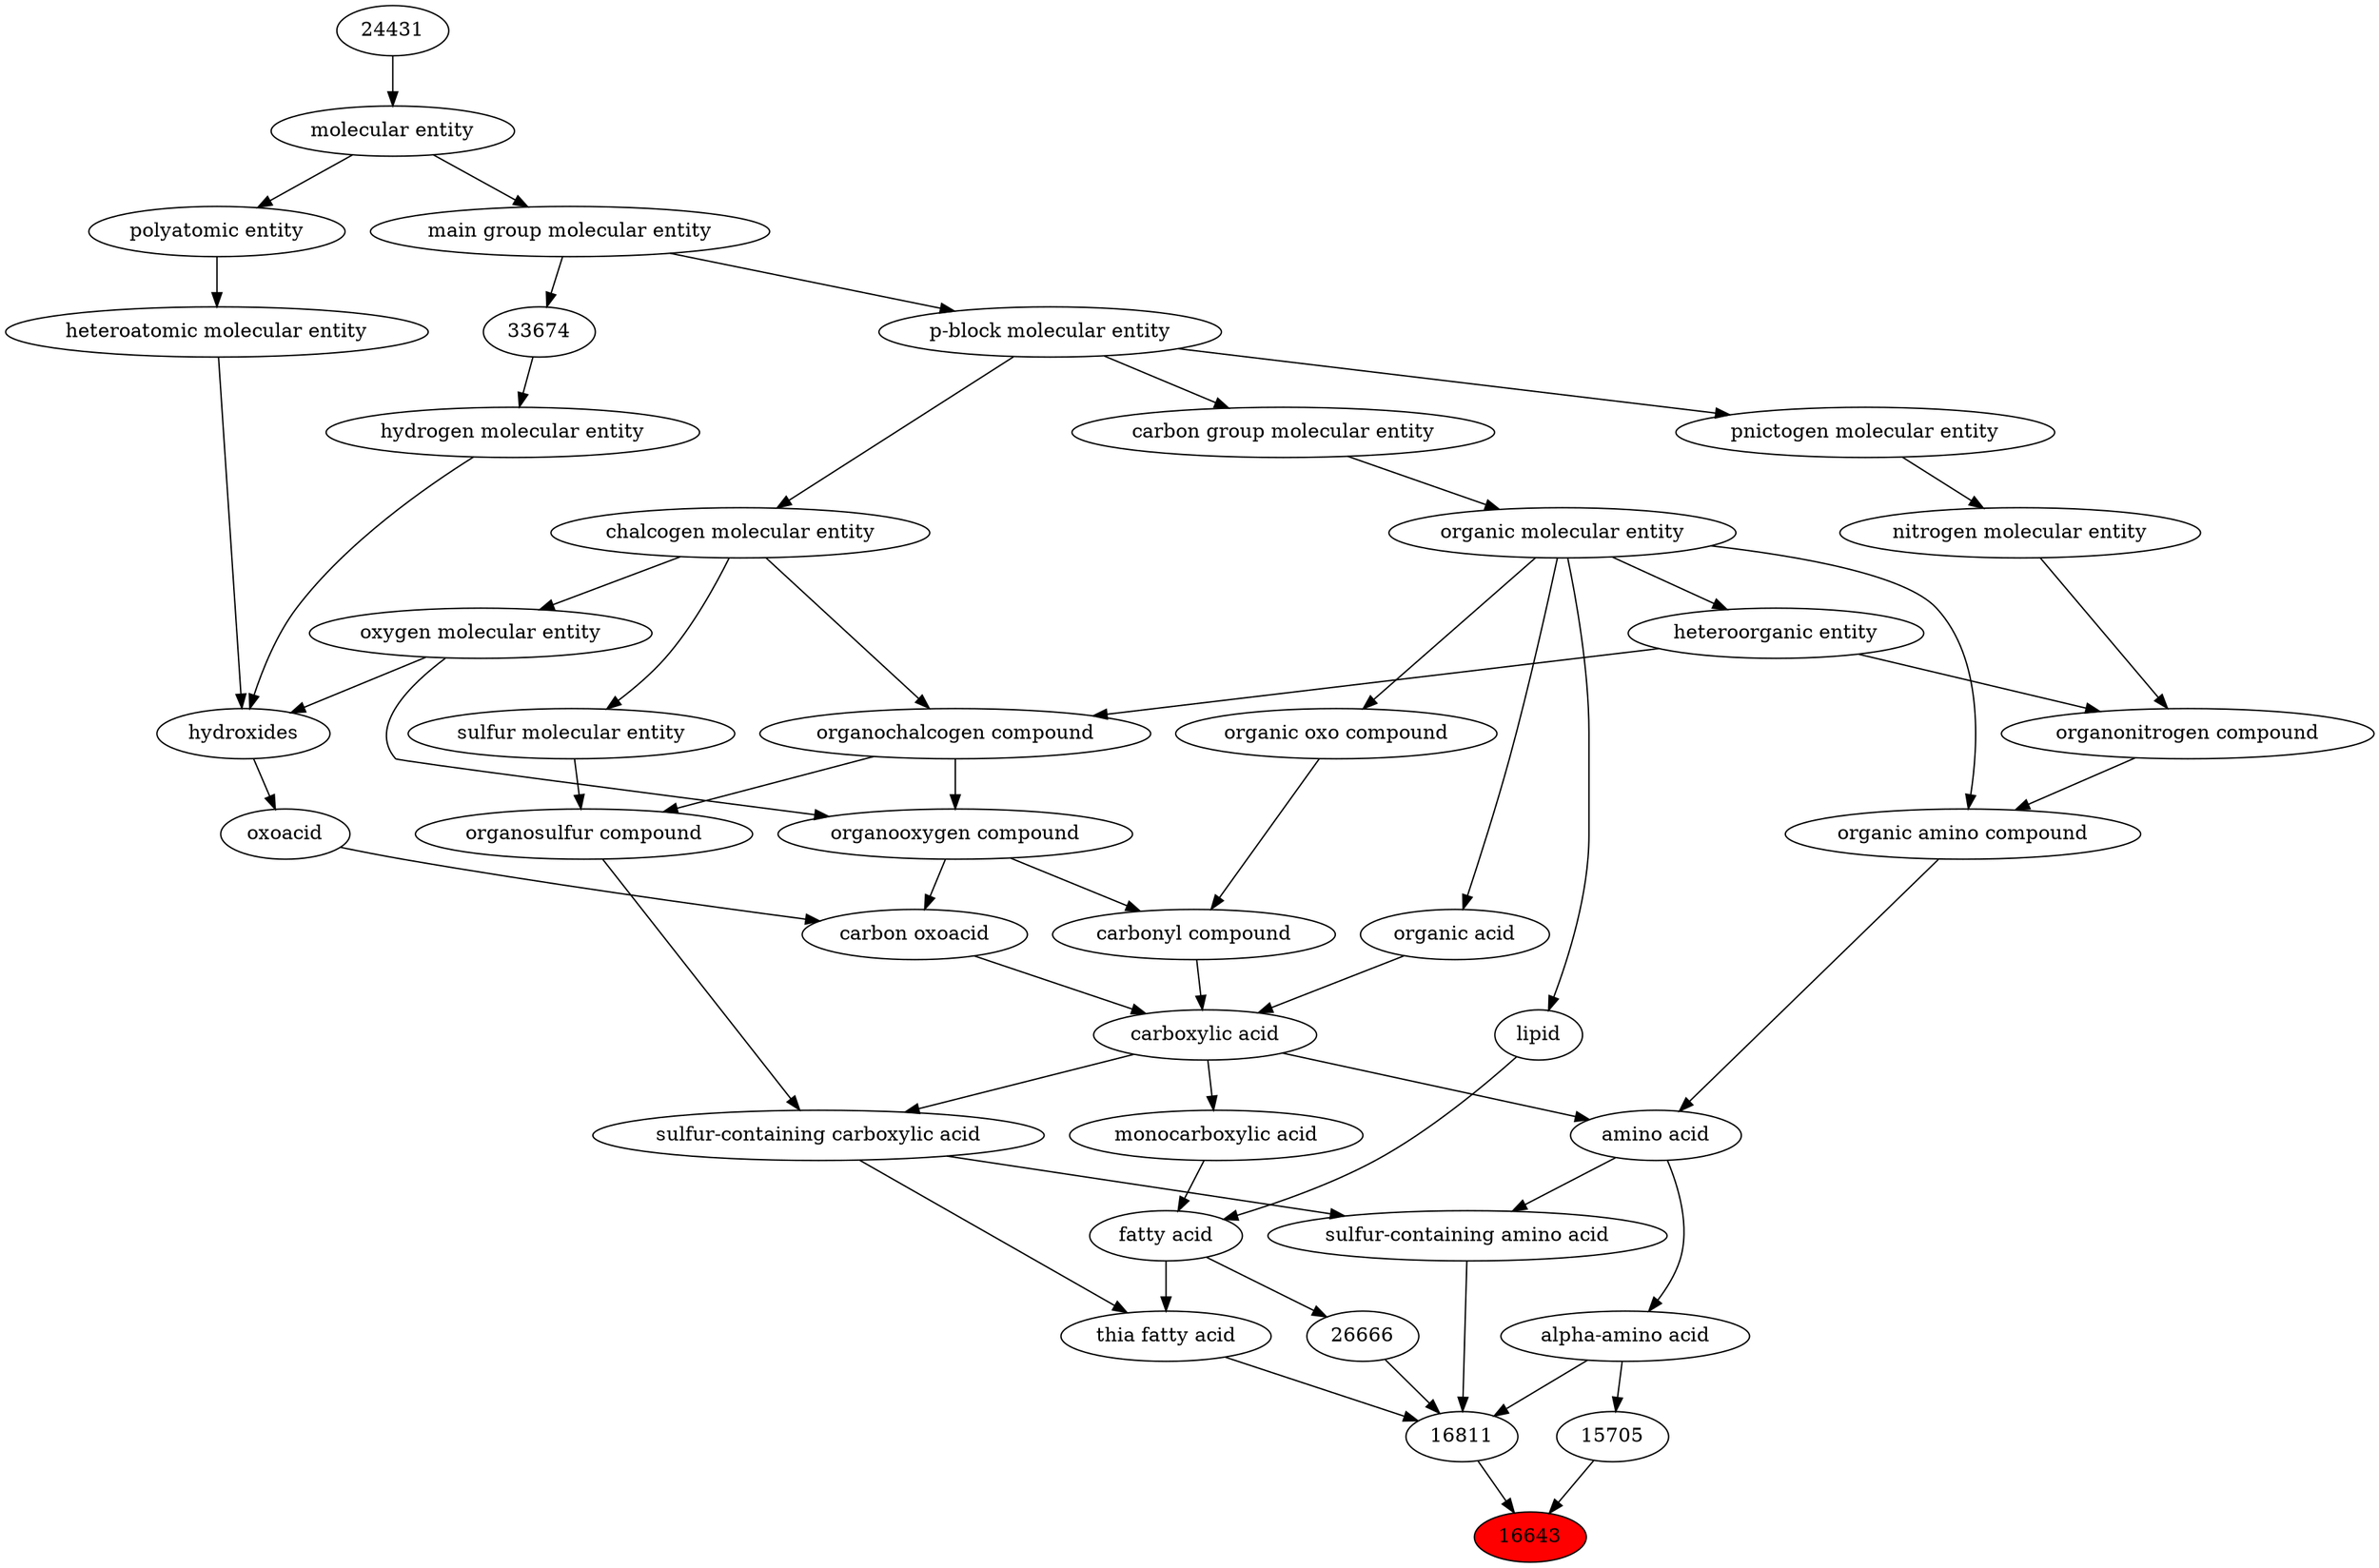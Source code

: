 digraph tree{ 
16643 [label="16643" fillcolor=red style=filled]
16811 -> 16643
15705 -> 16643
16811 [label="16811"]
33704 -> 16811
59643 -> 16811
26666 -> 16811
26834 -> 16811
15705 [label="15705"]
33704 -> 15705
33704 [label="alpha-amino acid"]
33709 -> 33704
59643 [label="thia fatty acid"]
35366 -> 59643
33576 -> 59643
26666 [label="26666"]
35366 -> 26666
26834 [label="sulfur-containing amino acid"]
33576 -> 26834
33709 -> 26834
33709 [label="amino acid"]
50047 -> 33709
33575 -> 33709
35366 [label="fatty acid"]
25384 -> 35366
18059 -> 35366
33576 [label="sulfur-containing carboxylic acid"]
33575 -> 33576
33261 -> 33576
50047 [label="organic amino compound"]
50860 -> 50047
35352 -> 50047
33575 [label="carboxylic acid"]
36586 -> 33575
35605 -> 33575
64709 -> 33575
25384 [label="monocarboxylic acid"]
33575 -> 25384
18059 [label="lipid"]
50860 -> 18059
33261 [label="organosulfur compound"]
36962 -> 33261
26835 -> 33261
50860 [label="organic molecular entity"]
33582 -> 50860
35352 [label="organonitrogen compound"]
51143 -> 35352
33285 -> 35352
36586 [label="carbonyl compound"]
36587 -> 36586
36963 -> 36586
35605 [label="carbon oxoacid"]
24833 -> 35605
36963 -> 35605
64709 [label="organic acid"]
50860 -> 64709
36962 [label="organochalcogen compound"]
33285 -> 36962
33304 -> 36962
26835 [label="sulfur molecular entity"]
33304 -> 26835
33582 [label="carbon group molecular entity"]
33675 -> 33582
51143 [label="nitrogen molecular entity"]
33302 -> 51143
33285 [label="heteroorganic entity"]
50860 -> 33285
36587 [label="organic oxo compound"]
50860 -> 36587
36963 [label="organooxygen compound"]
36962 -> 36963
25806 -> 36963
24833 [label="oxoacid"]
24651 -> 24833
33304 [label="chalcogen molecular entity"]
33675 -> 33304
33675 [label="p-block molecular entity"]
33579 -> 33675
33302 [label="pnictogen molecular entity"]
33675 -> 33302
25806 [label="oxygen molecular entity"]
33304 -> 25806
24651 [label="hydroxides"]
25806 -> 24651
33608 -> 24651
37577 -> 24651
33579 [label="main group molecular entity"]
23367 -> 33579
33608 [label="hydrogen molecular entity"]
33674 -> 33608
37577 [label="heteroatomic molecular entity"]
36357 -> 37577
23367 [label="molecular entity"]
24431 -> 23367
33674 [label="33674"]
33579 -> 33674
36357 [label="polyatomic entity"]
23367 -> 36357
24431 [label="24431"]
}